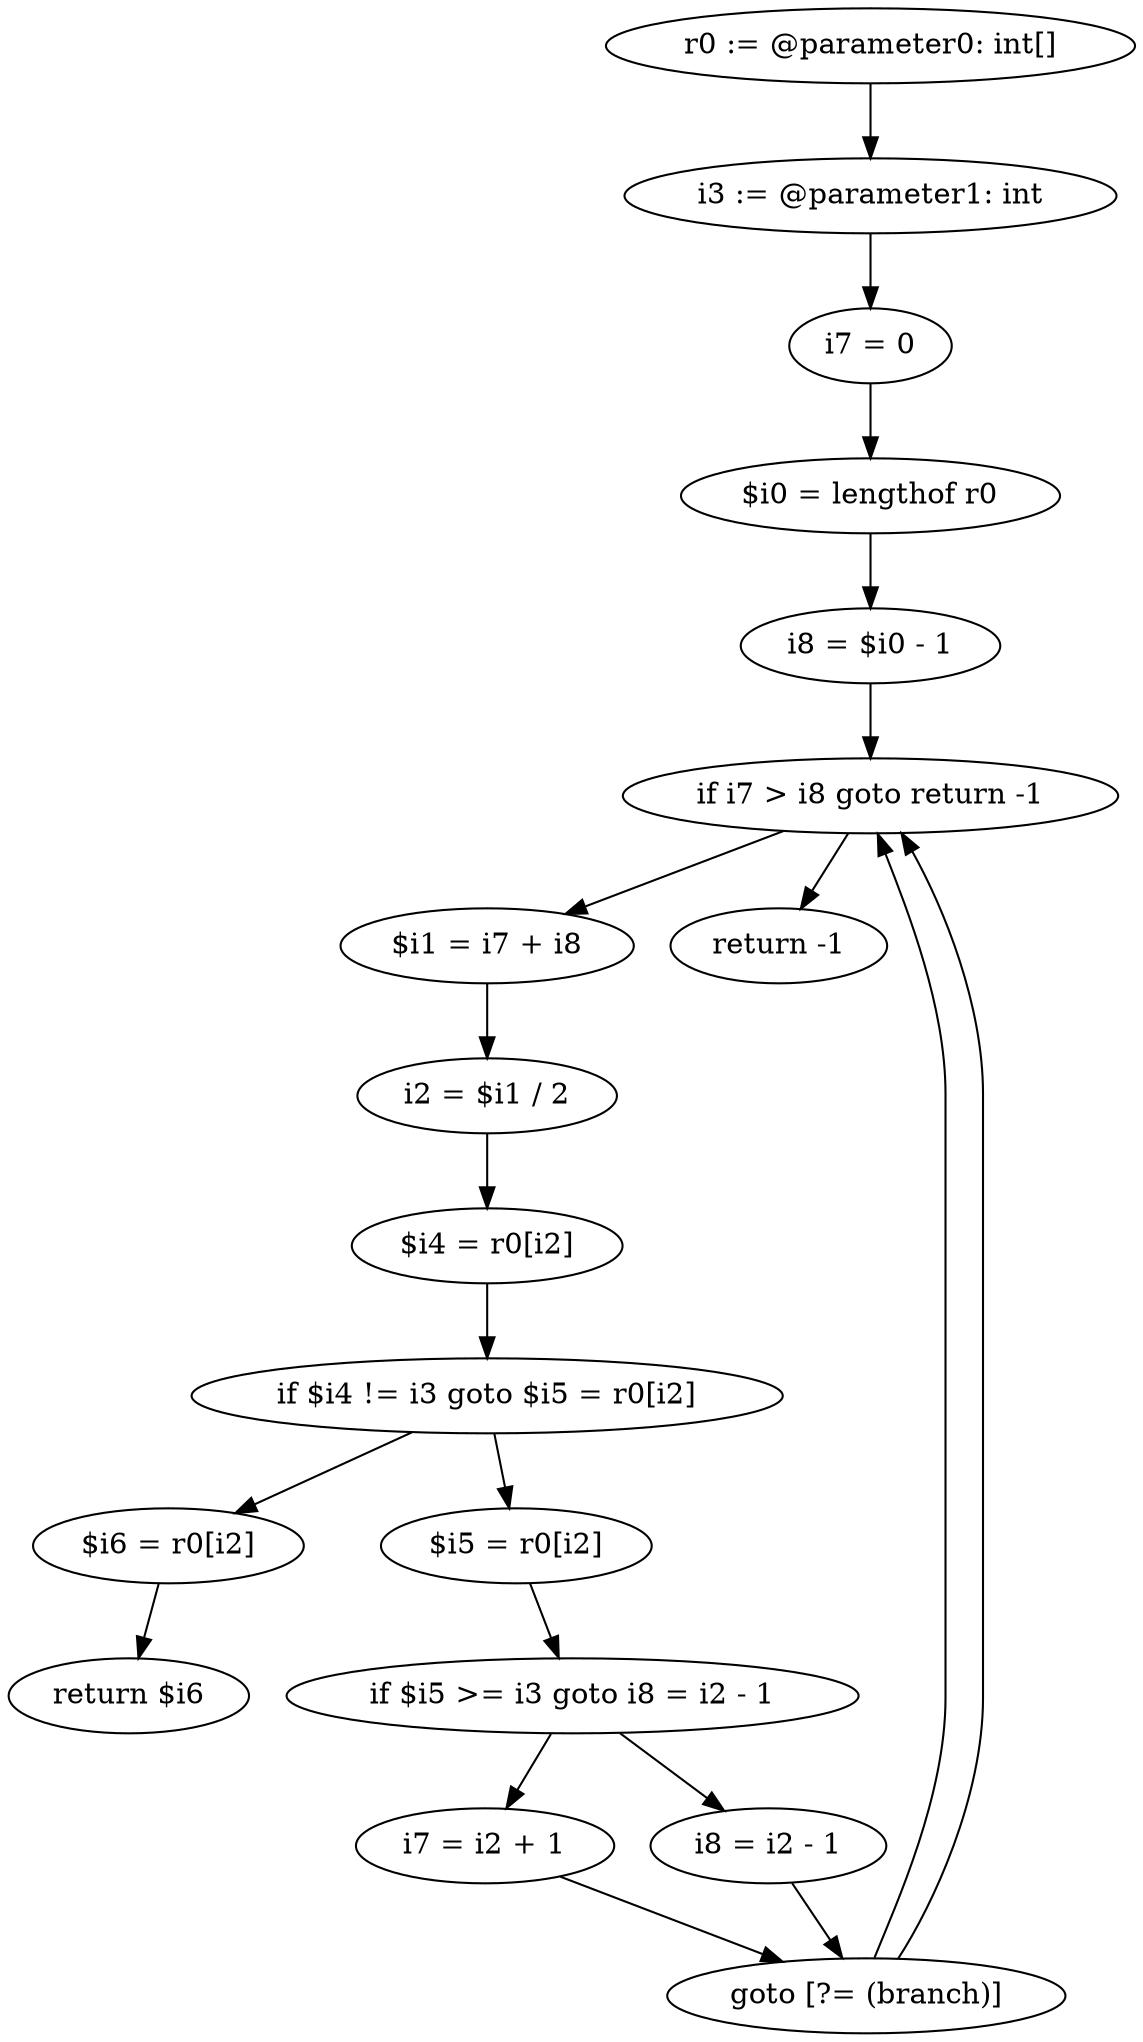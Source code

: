 digraph "unitGraph" {
    "r0 := @parameter0: int[]"
    "i3 := @parameter1: int"
    "i7 = 0"
    "$i0 = lengthof r0"
    "i8 = $i0 - 1"
    "if i7 > i8 goto return -1"
    "$i1 = i7 + i8"
    "i2 = $i1 / 2"
    "$i4 = r0[i2]"
    "if $i4 != i3 goto $i5 = r0[i2]"
    "$i6 = r0[i2]"
    "return $i6"
    "$i5 = r0[i2]"
    "if $i5 >= i3 goto i8 = i2 - 1"
    "i7 = i2 + 1"
    "goto [?= (branch)]"
    "i8 = i2 - 1"
    "return -1"
    "r0 := @parameter0: int[]"->"i3 := @parameter1: int";
    "i3 := @parameter1: int"->"i7 = 0";
    "i7 = 0"->"$i0 = lengthof r0";
    "$i0 = lengthof r0"->"i8 = $i0 - 1";
    "i8 = $i0 - 1"->"if i7 > i8 goto return -1";
    "if i7 > i8 goto return -1"->"$i1 = i7 + i8";
    "if i7 > i8 goto return -1"->"return -1";
    "$i1 = i7 + i8"->"i2 = $i1 / 2";
    "i2 = $i1 / 2"->"$i4 = r0[i2]";
    "$i4 = r0[i2]"->"if $i4 != i3 goto $i5 = r0[i2]";
    "if $i4 != i3 goto $i5 = r0[i2]"->"$i6 = r0[i2]";
    "if $i4 != i3 goto $i5 = r0[i2]"->"$i5 = r0[i2]";
    "$i6 = r0[i2]"->"return $i6";
    "$i5 = r0[i2]"->"if $i5 >= i3 goto i8 = i2 - 1";
    "if $i5 >= i3 goto i8 = i2 - 1"->"i7 = i2 + 1";
    "if $i5 >= i3 goto i8 = i2 - 1"->"i8 = i2 - 1";
    "i7 = i2 + 1"->"goto [?= (branch)]";
    "goto [?= (branch)]"->"if i7 > i8 goto return -1";
    "i8 = i2 - 1"->"goto [?= (branch)]";
    "goto [?= (branch)]"->"if i7 > i8 goto return -1";
}
